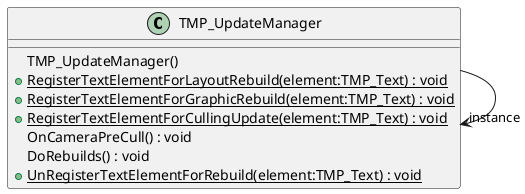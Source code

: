 @startuml
class TMP_UpdateManager {
    TMP_UpdateManager()
    + {static} RegisterTextElementForLayoutRebuild(element:TMP_Text) : void
    + {static} RegisterTextElementForGraphicRebuild(element:TMP_Text) : void
    + {static} RegisterTextElementForCullingUpdate(element:TMP_Text) : void
    OnCameraPreCull() : void
    DoRebuilds() : void
    + {static} UnRegisterTextElementForRebuild(element:TMP_Text) : void
}
TMP_UpdateManager --> "instance" TMP_UpdateManager
@enduml
